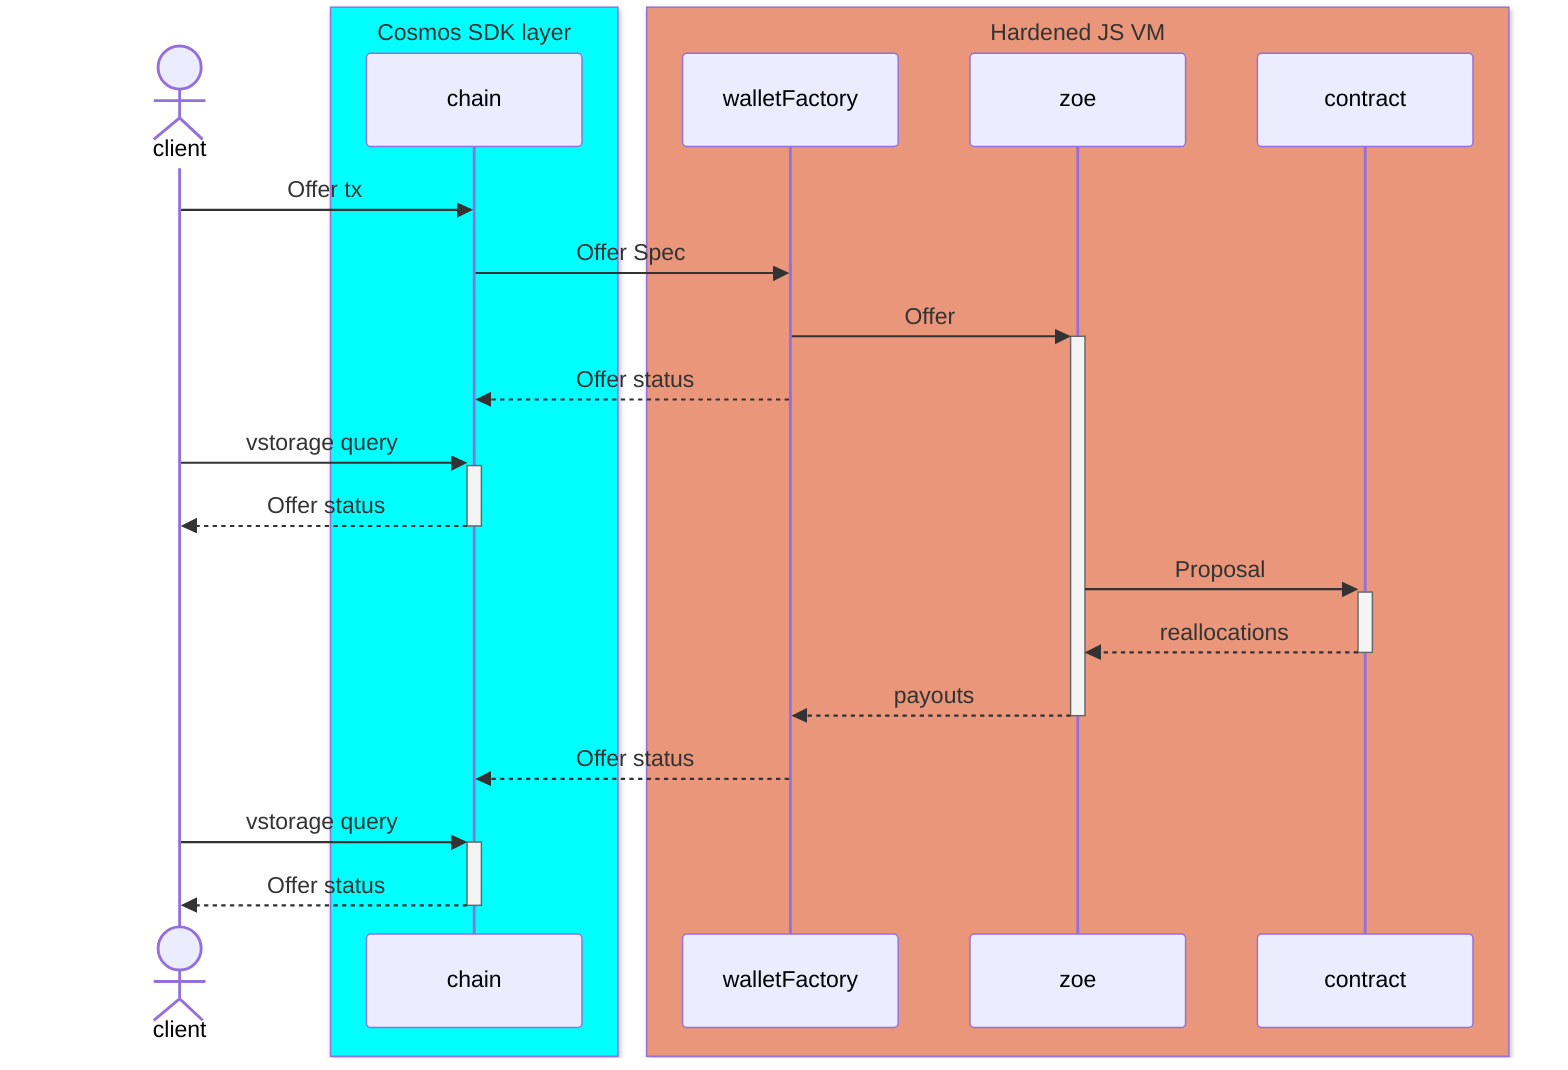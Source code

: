 sequenceDiagram
  actor client

  box aqua Cosmos SDK layer
  participant chain
  end

  box darksalmon Hardened JS VM
  participant walletFactory
  participant zoe
  participant contract
  end

    client->>chain: Offer tx
    chain->>walletFactory: Offer Spec
    walletFactory->>+zoe: Offer
    walletFactory-->>chain: Offer status
    client->>+chain: vstorage query
    chain-->>-client: Offer status
    zoe->>+contract: Proposal
    contract-->>-zoe: reallocations
    zoe-->>-walletFactory: payouts
    walletFactory-->>chain: Offer status
    client->>+chain: vstorage query
    chain-->>-client: Offer status